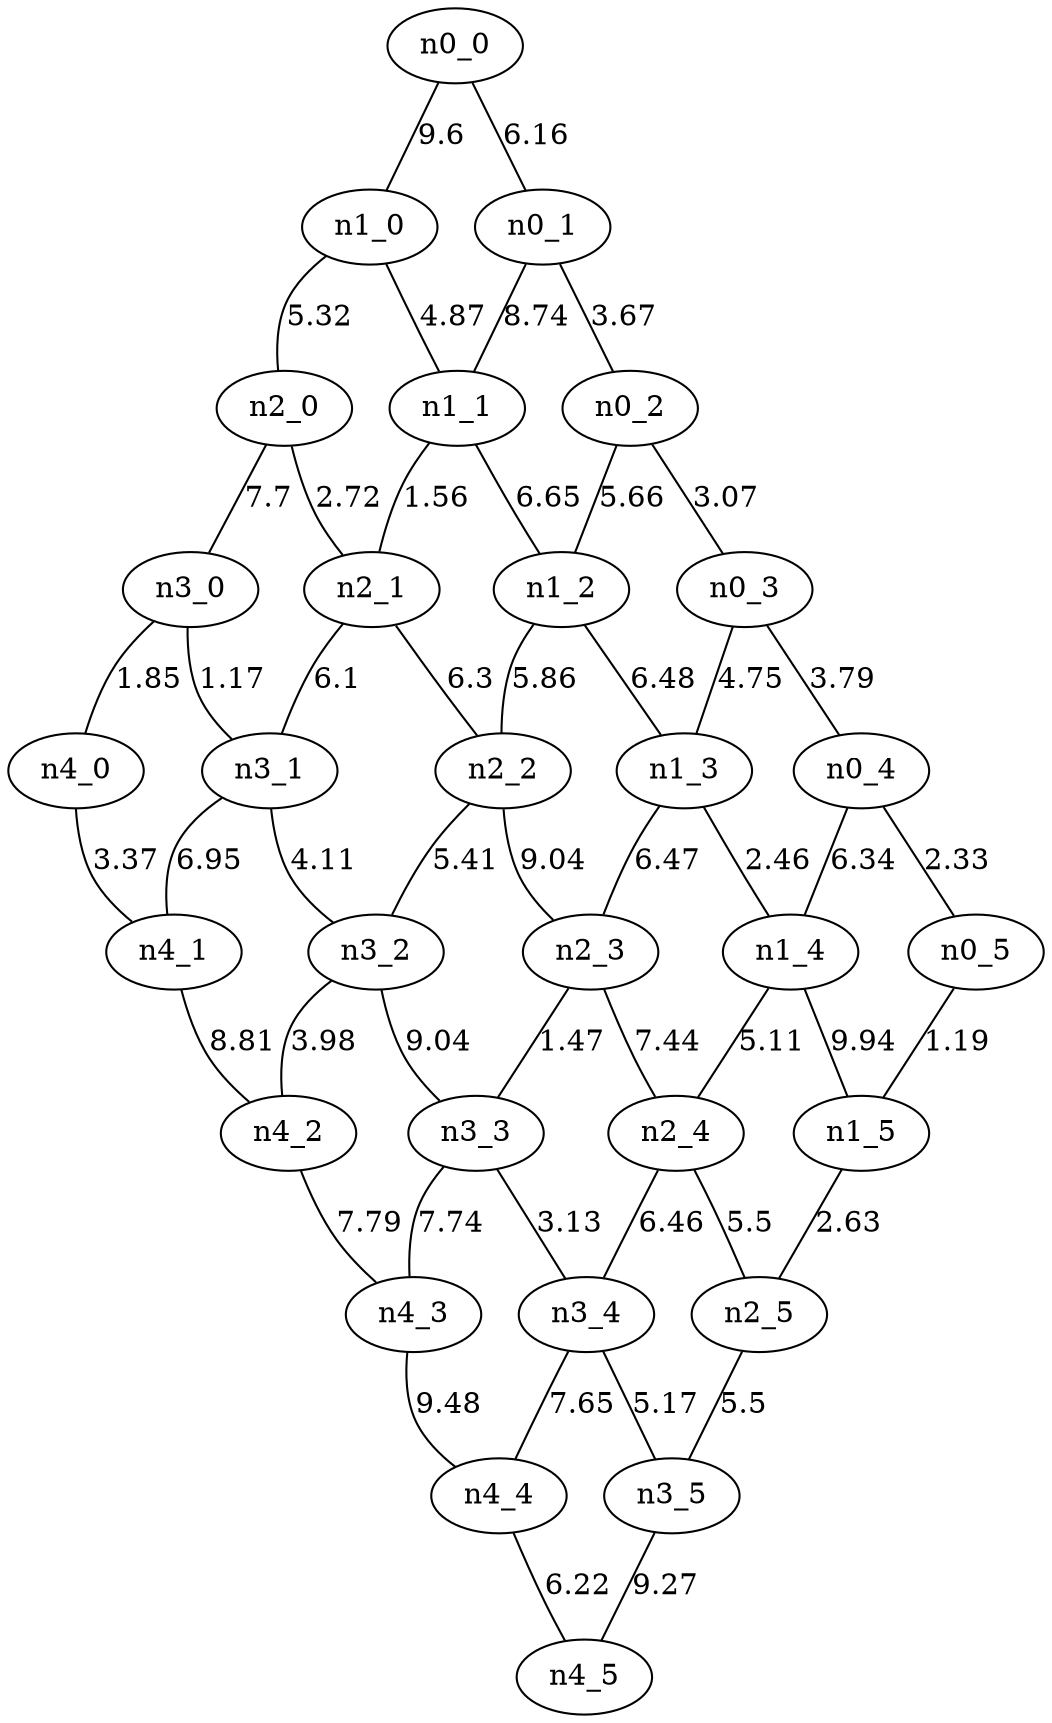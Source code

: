 graph G {
"n4_0";
"n4_1";
"n2_5";
"n3_2";
"n2_2";
"n2_4";
"n1_4";
"n2_0";
"n2_1";
"n0_0";
"n0_3";
"n1_0";
"n0_5";
"n4_4";
"n2_3";
"n0_1";
"n1_1";
"n4_3";
"n3_0";
"n3_4";
"n1_2";
"n0_4";
"n3_1";
"n1_3";
"n4_5";
"n0_2";
"n3_3";
"n1_5";
"n4_2";
"n3_5";
    "n3_3" -- "n3_4"[label="3.13", len="3.13"];
    "n0_0" -- "n0_1"[label="6.16", len="6.16"];
    "n0_3" -- "n1_3"[label="4.75", len="4.75"];
    "n1_0" -- "n2_0"[label="5.32", len="5.32"];
    "n1_2" -- "n1_3"[label="6.48", len="6.48"];
    "n2_2" -- "n3_2"[label="5.41", len="5.41"];
    "n1_1" -- "n1_2"[label="6.65", len="6.65"];
    "n0_0" -- "n1_0"[label="9.6", len="9.6"];
    "n3_0" -- "n4_0"[label="1.85", len="1.85"];
    "n2_5" -- "n3_5"[label="5.5", len="5.5"];
    "n3_2" -- "n4_2"[label="3.98", len="3.98"];
    "n4_2" -- "n4_3"[label="7.79", len="7.79"];
    "n1_3" -- "n2_3"[label="6.47", len="6.47"];
    "n0_2" -- "n0_3"[label="3.07", len="3.07"];
    "n0_1" -- "n1_1"[label="8.74", len="8.74"];
    "n1_5" -- "n2_5"[label="2.63", len="2.63"];
    "n2_3" -- "n3_3"[label="1.47", len="1.47"];
    "n4_3" -- "n4_4"[label="9.48", len="9.48"];
    "n0_5" -- "n1_5"[label="1.19", len="1.19"];
    "n2_2" -- "n2_3"[label="9.04", len="9.04"];
    "n2_4" -- "n2_5"[label="5.5", len="5.5"];
    "n0_4" -- "n0_5"[label="2.33", len="2.33"];
    "n1_1" -- "n2_1"[label="1.56", len="1.56"];
    "n2_0" -- "n2_1"[label="2.72", len="2.72"];
    "n1_3" -- "n1_4"[label="2.46", len="2.46"];
    "n3_3" -- "n4_3"[label="7.74", len="7.74"];
    "n1_4" -- "n2_4"[label="5.11", len="5.11"];
    "n3_4" -- "n3_5"[label="5.17", len="5.17"];
    "n1_2" -- "n2_2"[label="5.86", len="5.86"];
    "n4_0" -- "n4_1"[label="3.37", len="3.37"];
    "n3_0" -- "n3_1"[label="1.17", len="1.17"];
    "n4_1" -- "n4_2"[label="8.81", len="8.81"];
    "n2_0" -- "n3_0"[label="7.7", len="7.7"];
    "n2_4" -- "n3_4"[label="6.46", len="6.46"];
    "n0_1" -- "n0_2"[label="3.67", len="3.67"];
    "n1_4" -- "n1_5"[label="9.94", len="9.94"];
    "n4_4" -- "n4_5"[label="6.22", len="6.22"];
    "n0_2" -- "n1_2"[label="5.66", len="5.66"];
    "n0_3" -- "n0_4"[label="3.79", len="3.79"];
    "n3_1" -- "n4_1"[label="6.95", len="6.95"];
    "n3_4" -- "n4_4"[label="7.65", len="7.65"];
    "n3_1" -- "n3_2"[label="4.11", len="4.11"];
    "n3_5" -- "n4_5"[label="9.27", len="9.27"];
    "n2_3" -- "n2_4"[label="7.44", len="7.44"];
    "n0_4" -- "n1_4"[label="6.34", len="6.34"];
    "n3_2" -- "n3_3"[label="9.04", len="9.04"];
    "n2_1" -- "n2_2"[label="6.3", len="6.3"];
    "n2_1" -- "n3_1"[label="6.1", len="6.1"];
    "n1_0" -- "n1_1"[label="4.87", len="4.87"];
}
